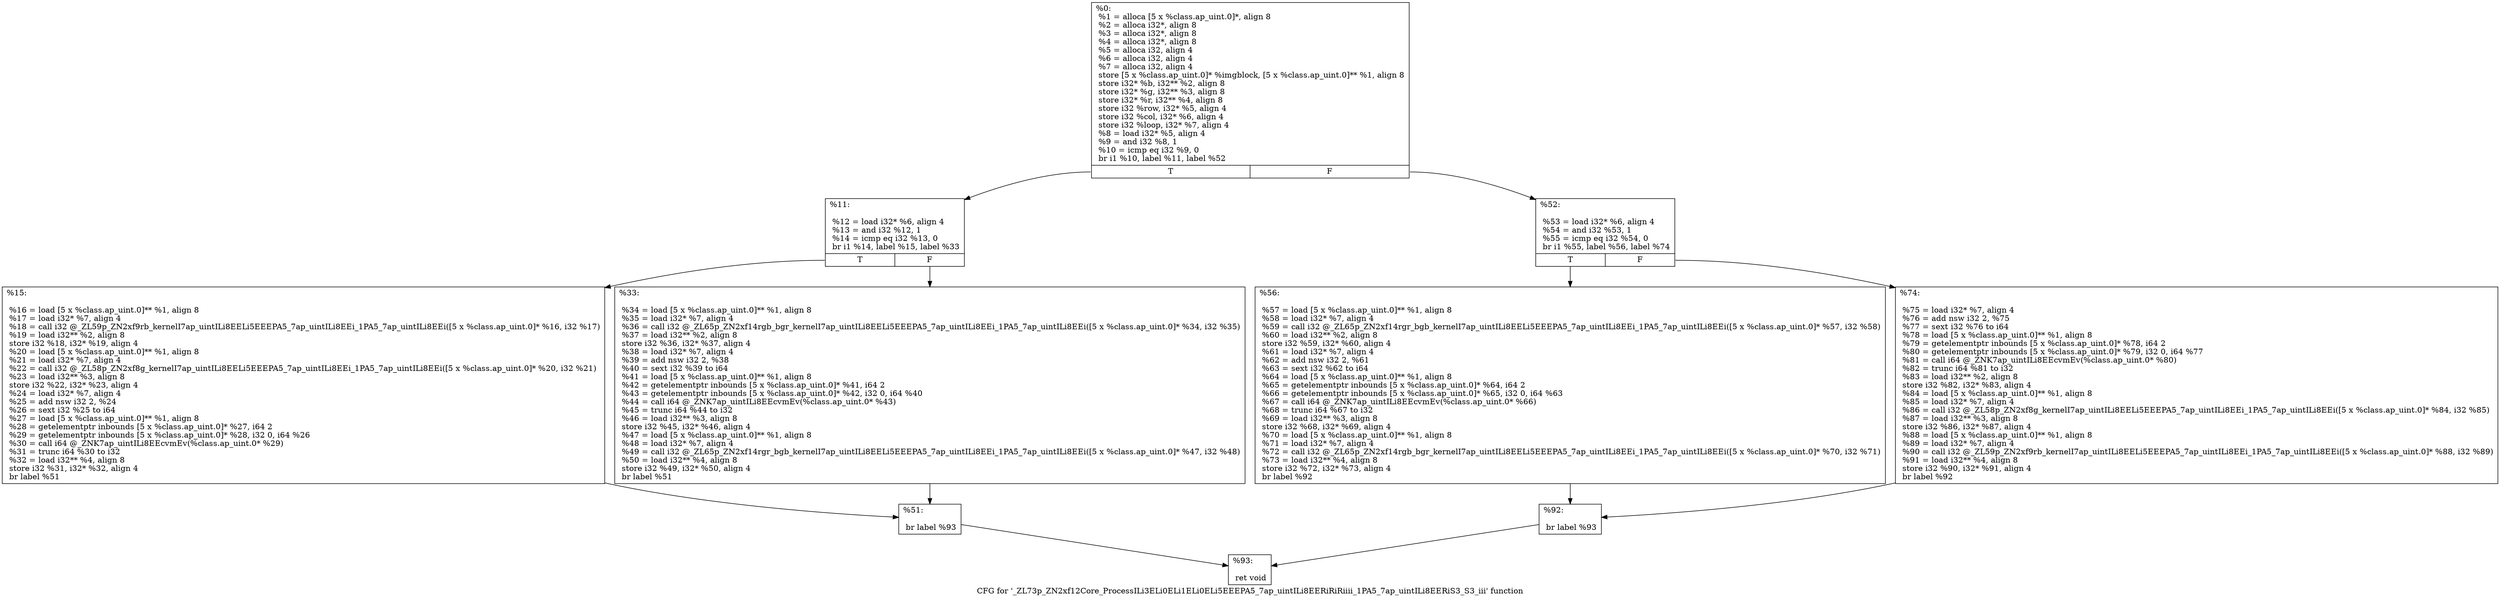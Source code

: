 digraph "CFG for '_ZL73p_ZN2xf12Core_ProcessILi3ELi0ELi1ELi0ELi5EEEPA5_7ap_uintILi8EERiRiRiiii_1PA5_7ap_uintILi8EERiS3_S3_iii' function" {
	label="CFG for '_ZL73p_ZN2xf12Core_ProcessILi3ELi0ELi1ELi0ELi5EEEPA5_7ap_uintILi8EERiRiRiiii_1PA5_7ap_uintILi8EERiS3_S3_iii' function";

	Node0x2967430 [shape=record,label="{%0:\l  %1 = alloca [5 x %class.ap_uint.0]*, align 8\l  %2 = alloca i32*, align 8\l  %3 = alloca i32*, align 8\l  %4 = alloca i32*, align 8\l  %5 = alloca i32, align 4\l  %6 = alloca i32, align 4\l  %7 = alloca i32, align 4\l  store [5 x %class.ap_uint.0]* %imgblock, [5 x %class.ap_uint.0]** %1, align 8\l  store i32* %b, i32** %2, align 8\l  store i32* %g, i32** %3, align 8\l  store i32* %r, i32** %4, align 8\l  store i32 %row, i32* %5, align 4\l  store i32 %col, i32* %6, align 4\l  store i32 %loop, i32* %7, align 4\l  %8 = load i32* %5, align 4\l  %9 = and i32 %8, 1\l  %10 = icmp eq i32 %9, 0\l  br i1 %10, label %11, label %52\l|{<s0>T|<s1>F}}"];
	Node0x2967430:s0 -> Node0x296ae90;
	Node0x2967430:s1 -> Node0x296aef0;
	Node0x296ae90 [shape=record,label="{%11:\l\l  %12 = load i32* %6, align 4\l  %13 = and i32 %12, 1\l  %14 = icmp eq i32 %13, 0\l  br i1 %14, label %15, label %33\l|{<s0>T|<s1>F}}"];
	Node0x296ae90:s0 -> Node0x296b1a0;
	Node0x296ae90:s1 -> Node0x296b200;
	Node0x296b1a0 [shape=record,label="{%15:\l\l  %16 = load [5 x %class.ap_uint.0]** %1, align 8\l  %17 = load i32* %7, align 4\l  %18 = call i32 @_ZL59p_ZN2xf9rb_kernelI7ap_uintILi8EELi5EEEPA5_7ap_uintILi8EEi_1PA5_7ap_uintILi8EEi([5 x %class.ap_uint.0]* %16, i32 %17)\l  %19 = load i32** %2, align 8\l  store i32 %18, i32* %19, align 4\l  %20 = load [5 x %class.ap_uint.0]** %1, align 8\l  %21 = load i32* %7, align 4\l  %22 = call i32 @_ZL58p_ZN2xf8g_kernelI7ap_uintILi8EELi5EEEPA5_7ap_uintILi8EEi_1PA5_7ap_uintILi8EEi([5 x %class.ap_uint.0]* %20, i32 %21)\l  %23 = load i32** %3, align 8\l  store i32 %22, i32* %23, align 4\l  %24 = load i32* %7, align 4\l  %25 = add nsw i32 2, %24\l  %26 = sext i32 %25 to i64\l  %27 = load [5 x %class.ap_uint.0]** %1, align 8\l  %28 = getelementptr inbounds [5 x %class.ap_uint.0]* %27, i64 2\l  %29 = getelementptr inbounds [5 x %class.ap_uint.0]* %28, i32 0, i64 %26\l  %30 = call i64 @_ZNK7ap_uintILi8EEcvmEv(%class.ap_uint.0* %29)\l  %31 = trunc i64 %30 to i32\l  %32 = load i32** %4, align 8\l  store i32 %31, i32* %32, align 4\l  br label %51\l}"];
	Node0x296b1a0 -> Node0x295f260;
	Node0x296b200 [shape=record,label="{%33:\l\l  %34 = load [5 x %class.ap_uint.0]** %1, align 8\l  %35 = load i32* %7, align 4\l  %36 = call i32 @_ZL65p_ZN2xf14rgb_bgr_kernelI7ap_uintILi8EELi5EEEPA5_7ap_uintILi8EEi_1PA5_7ap_uintILi8EEi([5 x %class.ap_uint.0]* %34, i32 %35)\l  %37 = load i32** %2, align 8\l  store i32 %36, i32* %37, align 4\l  %38 = load i32* %7, align 4\l  %39 = add nsw i32 2, %38\l  %40 = sext i32 %39 to i64\l  %41 = load [5 x %class.ap_uint.0]** %1, align 8\l  %42 = getelementptr inbounds [5 x %class.ap_uint.0]* %41, i64 2\l  %43 = getelementptr inbounds [5 x %class.ap_uint.0]* %42, i32 0, i64 %40\l  %44 = call i64 @_ZNK7ap_uintILi8EEcvmEv(%class.ap_uint.0* %43)\l  %45 = trunc i64 %44 to i32\l  %46 = load i32** %3, align 8\l  store i32 %45, i32* %46, align 4\l  %47 = load [5 x %class.ap_uint.0]** %1, align 8\l  %48 = load i32* %7, align 4\l  %49 = call i32 @_ZL65p_ZN2xf14rgr_bgb_kernelI7ap_uintILi8EELi5EEEPA5_7ap_uintILi8EEi_1PA5_7ap_uintILi8EEi([5 x %class.ap_uint.0]* %47, i32 %48)\l  %50 = load i32** %4, align 8\l  store i32 %49, i32* %50, align 4\l  br label %51\l}"];
	Node0x296b200 -> Node0x295f260;
	Node0x295f260 [shape=record,label="{%51:\l\l  br label %93\l}"];
	Node0x295f260 -> Node0x296cec0;
	Node0x296aef0 [shape=record,label="{%52:\l\l  %53 = load i32* %6, align 4\l  %54 = and i32 %53, 1\l  %55 = icmp eq i32 %54, 0\l  br i1 %55, label %56, label %74\l|{<s0>T|<s1>F}}"];
	Node0x296aef0:s0 -> Node0x296d140;
	Node0x296aef0:s1 -> Node0x296d1a0;
	Node0x296d140 [shape=record,label="{%56:\l\l  %57 = load [5 x %class.ap_uint.0]** %1, align 8\l  %58 = load i32* %7, align 4\l  %59 = call i32 @_ZL65p_ZN2xf14rgr_bgb_kernelI7ap_uintILi8EELi5EEEPA5_7ap_uintILi8EEi_1PA5_7ap_uintILi8EEi([5 x %class.ap_uint.0]* %57, i32 %58)\l  %60 = load i32** %2, align 8\l  store i32 %59, i32* %60, align 4\l  %61 = load i32* %7, align 4\l  %62 = add nsw i32 2, %61\l  %63 = sext i32 %62 to i64\l  %64 = load [5 x %class.ap_uint.0]** %1, align 8\l  %65 = getelementptr inbounds [5 x %class.ap_uint.0]* %64, i64 2\l  %66 = getelementptr inbounds [5 x %class.ap_uint.0]* %65, i32 0, i64 %63\l  %67 = call i64 @_ZNK7ap_uintILi8EEcvmEv(%class.ap_uint.0* %66)\l  %68 = trunc i64 %67 to i32\l  %69 = load i32** %3, align 8\l  store i32 %68, i32* %69, align 4\l  %70 = load [5 x %class.ap_uint.0]** %1, align 8\l  %71 = load i32* %7, align 4\l  %72 = call i32 @_ZL65p_ZN2xf14rgb_bgr_kernelI7ap_uintILi8EELi5EEEPA5_7ap_uintILi8EEi_1PA5_7ap_uintILi8EEi([5 x %class.ap_uint.0]* %70, i32 %71)\l  %73 = load i32** %4, align 8\l  store i32 %72, i32* %73, align 4\l  br label %92\l}"];
	Node0x296d140 -> Node0x296ddb0;
	Node0x296d1a0 [shape=record,label="{%74:\l\l  %75 = load i32* %7, align 4\l  %76 = add nsw i32 2, %75\l  %77 = sext i32 %76 to i64\l  %78 = load [5 x %class.ap_uint.0]** %1, align 8\l  %79 = getelementptr inbounds [5 x %class.ap_uint.0]* %78, i64 2\l  %80 = getelementptr inbounds [5 x %class.ap_uint.0]* %79, i32 0, i64 %77\l  %81 = call i64 @_ZNK7ap_uintILi8EEcvmEv(%class.ap_uint.0* %80)\l  %82 = trunc i64 %81 to i32\l  %83 = load i32** %2, align 8\l  store i32 %82, i32* %83, align 4\l  %84 = load [5 x %class.ap_uint.0]** %1, align 8\l  %85 = load i32* %7, align 4\l  %86 = call i32 @_ZL58p_ZN2xf8g_kernelI7ap_uintILi8EELi5EEEPA5_7ap_uintILi8EEi_1PA5_7ap_uintILi8EEi([5 x %class.ap_uint.0]* %84, i32 %85)\l  %87 = load i32** %3, align 8\l  store i32 %86, i32* %87, align 4\l  %88 = load [5 x %class.ap_uint.0]** %1, align 8\l  %89 = load i32* %7, align 4\l  %90 = call i32 @_ZL59p_ZN2xf9rb_kernelI7ap_uintILi8EELi5EEEPA5_7ap_uintILi8EEi_1PA5_7ap_uintILi8EEi([5 x %class.ap_uint.0]* %88, i32 %89)\l  %91 = load i32** %4, align 8\l  store i32 %90, i32* %91, align 4\l  br label %92\l}"];
	Node0x296d1a0 -> Node0x296ddb0;
	Node0x296ddb0 [shape=record,label="{%92:\l\l  br label %93\l}"];
	Node0x296ddb0 -> Node0x296cec0;
	Node0x296cec0 [shape=record,label="{%93:\l\l  ret void\l}"];
}
